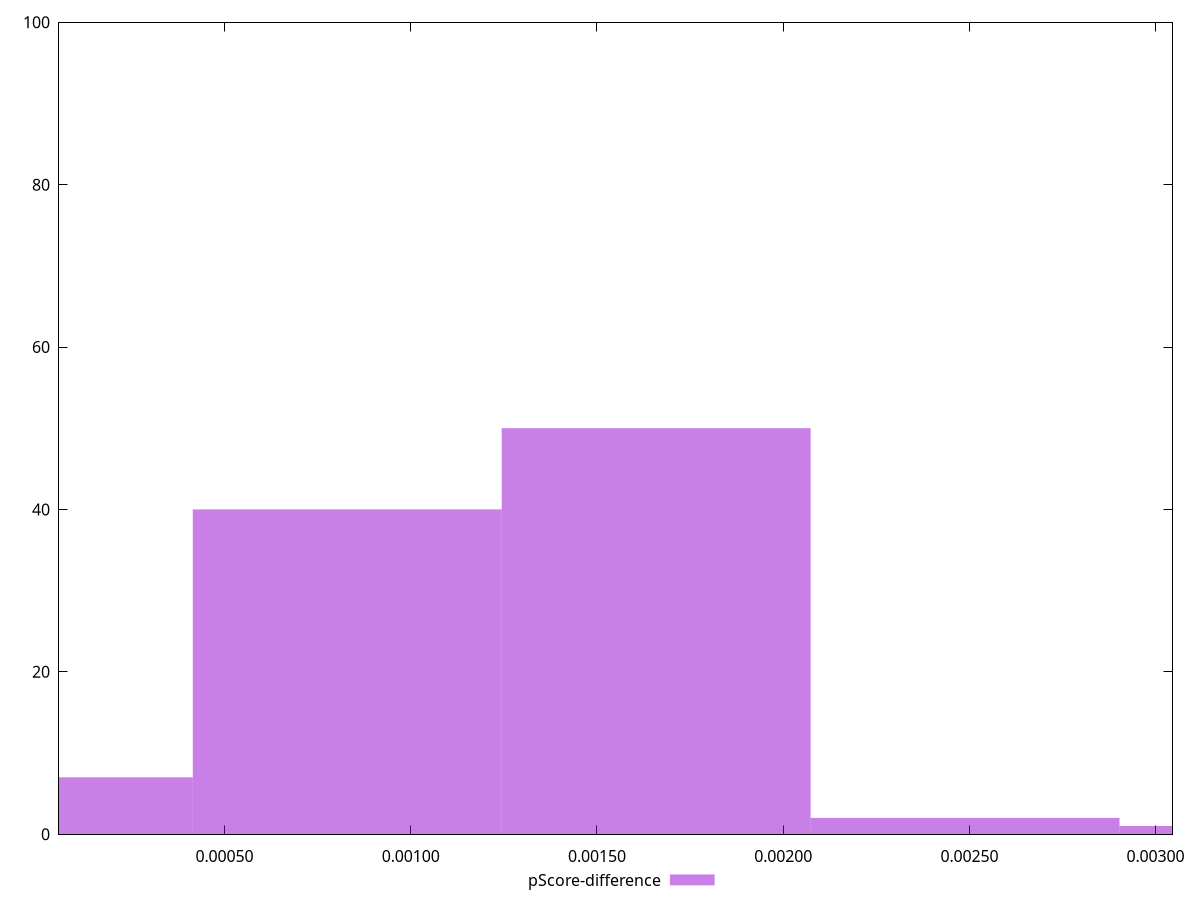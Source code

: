 reset

$pScoreDifference <<EOF
0.0008294702840155507 40
0.0016589405680311013 50
0 7
0.002488410852046652 2
0.0033178811360622027 1
EOF

set key outside below
set boxwidth 0.0008294702840155507
set xrange [0.0000555462534463369:0.0030453269598138266]
set yrange [0:100]
set trange [0:100]
set style fill transparent solid 0.5 noborder
set terminal svg size 640, 490 enhanced background rgb 'white'
set output "reports/report_00030_2021-02-24T20-42-31.540Z/largest-contentful-paint/samples/astro/pScore-difference/histogram.svg"

plot $pScoreDifference title "pScore-difference" with boxes

reset
